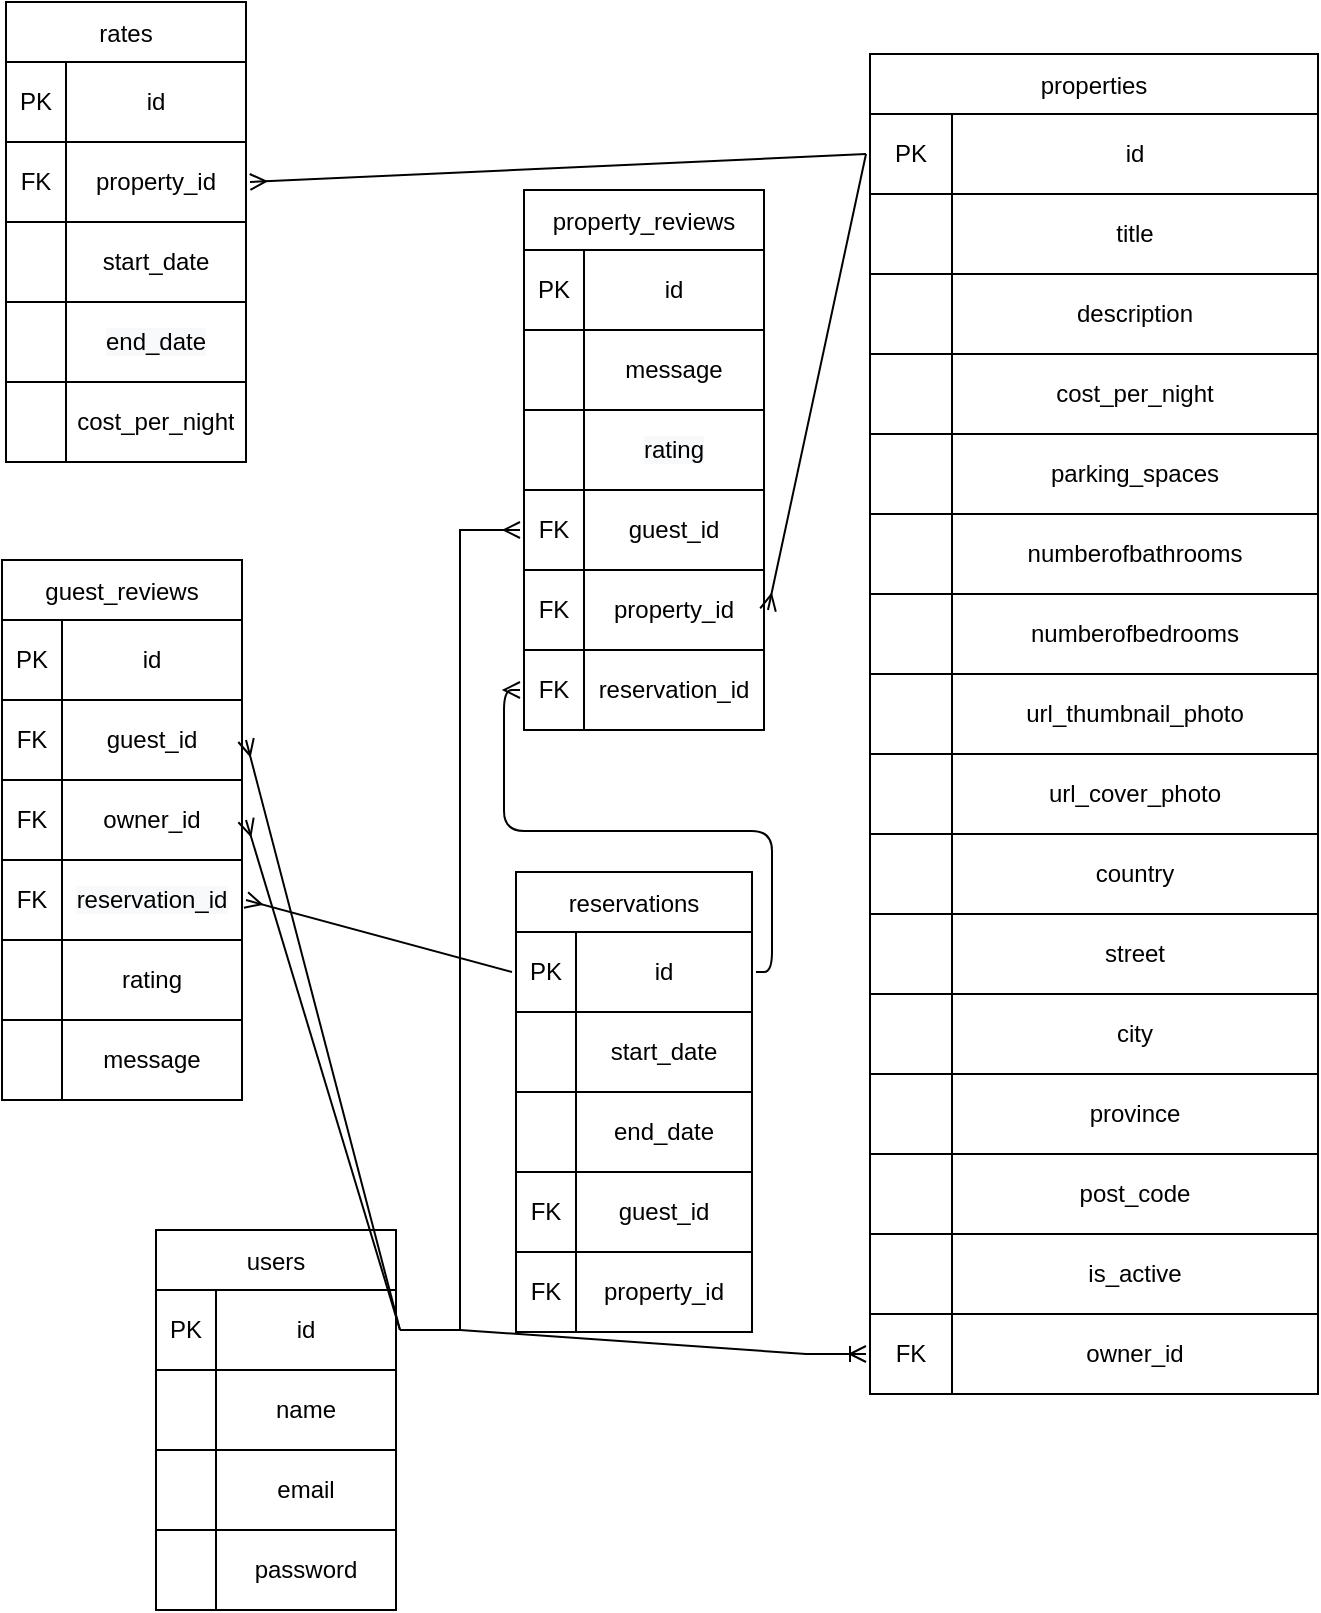 <mxfile version="19.0.0" type="device"><diagram id="AQyP3WtJ6_j6_1WM1dmR" name="Page-1"><mxGraphModel dx="1426" dy="798" grid="0" gridSize="10" guides="1" tooltips="1" connect="1" arrows="1" fold="1" page="1" pageScale="1" pageWidth="827" pageHeight="1169" math="0" shadow="0"><root><mxCell id="0"/><mxCell id="1" parent="0"/><mxCell id="38bwukG5QVa5CgJOf90f-53" value="users" style="shape=table;startSize=30;container=1;collapsible=0;childLayout=tableLayout;shadow=0;strokeColor=default;fillColor=none;gradientColor=none;swimlaneFillColor=none;swimlaneLine=1;sketch=0;fillStyle=solid;strokeWidth=1;perimeterSpacing=2;" vertex="1" parent="1"><mxGeometry x="128" y="640" width="120" height="190" as="geometry"/></mxCell><mxCell id="38bwukG5QVa5CgJOf90f-54" value="" style="shape=tableRow;horizontal=0;startSize=0;swimlaneHead=0;swimlaneBody=0;top=0;left=0;bottom=0;right=0;collapsible=0;dropTarget=0;fillColor=none;points=[[0,0.5],[1,0.5]];portConstraint=eastwest;shadow=0;strokeColor=default;gradientColor=none;swimlaneFillColor=none;swimlaneLine=1;sketch=0;fillStyle=solid;strokeWidth=1;perimeterSpacing=2;" vertex="1" parent="38bwukG5QVa5CgJOf90f-53"><mxGeometry y="30" width="120" height="40" as="geometry"/></mxCell><mxCell id="38bwukG5QVa5CgJOf90f-55" value="PK" style="shape=partialRectangle;html=1;whiteSpace=wrap;connectable=0;overflow=hidden;fillColor=none;top=0;left=0;bottom=0;right=0;pointerEvents=1;shadow=0;strokeColor=default;gradientColor=none;swimlaneFillColor=none;swimlaneLine=1;sketch=0;fillStyle=solid;strokeWidth=1;perimeterSpacing=2;" vertex="1" parent="38bwukG5QVa5CgJOf90f-54"><mxGeometry width="30" height="40" as="geometry"><mxRectangle width="30" height="40" as="alternateBounds"/></mxGeometry></mxCell><mxCell id="38bwukG5QVa5CgJOf90f-56" value="id" style="shape=partialRectangle;html=1;whiteSpace=wrap;connectable=0;overflow=hidden;fillColor=none;top=0;left=0;bottom=0;right=0;pointerEvents=1;shadow=0;strokeColor=default;gradientColor=none;swimlaneFillColor=none;swimlaneLine=1;sketch=0;fillStyle=solid;strokeWidth=1;perimeterSpacing=2;" vertex="1" parent="38bwukG5QVa5CgJOf90f-54"><mxGeometry x="30" width="90" height="40" as="geometry"><mxRectangle width="90" height="40" as="alternateBounds"/></mxGeometry></mxCell><mxCell id="38bwukG5QVa5CgJOf90f-57" value="" style="shape=tableRow;horizontal=0;startSize=0;swimlaneHead=0;swimlaneBody=0;top=0;left=0;bottom=0;right=0;collapsible=0;dropTarget=0;fillColor=none;points=[[0,0.5],[1,0.5]];portConstraint=eastwest;shadow=0;strokeColor=default;gradientColor=none;swimlaneFillColor=none;swimlaneLine=1;sketch=0;fillStyle=solid;strokeWidth=1;perimeterSpacing=2;" vertex="1" parent="38bwukG5QVa5CgJOf90f-53"><mxGeometry y="70" width="120" height="40" as="geometry"/></mxCell><mxCell id="38bwukG5QVa5CgJOf90f-58" value="" style="shape=partialRectangle;html=1;whiteSpace=wrap;connectable=0;overflow=hidden;fillColor=none;top=0;left=0;bottom=0;right=0;pointerEvents=1;shadow=0;strokeColor=default;gradientColor=none;swimlaneFillColor=none;swimlaneLine=1;sketch=0;fillStyle=solid;strokeWidth=1;perimeterSpacing=2;" vertex="1" parent="38bwukG5QVa5CgJOf90f-57"><mxGeometry width="30" height="40" as="geometry"><mxRectangle width="30" height="40" as="alternateBounds"/></mxGeometry></mxCell><mxCell id="38bwukG5QVa5CgJOf90f-59" value="name" style="shape=partialRectangle;html=1;whiteSpace=wrap;connectable=0;overflow=hidden;fillColor=none;top=0;left=0;bottom=0;right=0;pointerEvents=1;shadow=0;strokeColor=default;gradientColor=none;swimlaneFillColor=none;swimlaneLine=1;sketch=0;fillStyle=solid;strokeWidth=1;perimeterSpacing=2;" vertex="1" parent="38bwukG5QVa5CgJOf90f-57"><mxGeometry x="30" width="90" height="40" as="geometry"><mxRectangle width="90" height="40" as="alternateBounds"/></mxGeometry></mxCell><mxCell id="38bwukG5QVa5CgJOf90f-60" value="" style="shape=tableRow;horizontal=0;startSize=0;swimlaneHead=0;swimlaneBody=0;top=0;left=0;bottom=0;right=0;collapsible=0;dropTarget=0;fillColor=none;points=[[0,0.5],[1,0.5]];portConstraint=eastwest;shadow=0;strokeColor=default;gradientColor=none;swimlaneFillColor=none;swimlaneLine=1;sketch=0;fillStyle=solid;strokeWidth=1;perimeterSpacing=2;" vertex="1" parent="38bwukG5QVa5CgJOf90f-53"><mxGeometry y="110" width="120" height="40" as="geometry"/></mxCell><mxCell id="38bwukG5QVa5CgJOf90f-61" value="" style="shape=partialRectangle;html=1;whiteSpace=wrap;connectable=0;overflow=hidden;fillColor=none;top=0;left=0;bottom=0;right=0;pointerEvents=1;shadow=0;strokeColor=default;gradientColor=none;swimlaneFillColor=none;swimlaneLine=1;sketch=0;fillStyle=solid;strokeWidth=1;perimeterSpacing=2;" vertex="1" parent="38bwukG5QVa5CgJOf90f-60"><mxGeometry width="30" height="40" as="geometry"><mxRectangle width="30" height="40" as="alternateBounds"/></mxGeometry></mxCell><mxCell id="38bwukG5QVa5CgJOf90f-62" value="email" style="shape=partialRectangle;html=1;whiteSpace=wrap;connectable=0;overflow=hidden;fillColor=none;top=0;left=0;bottom=0;right=0;pointerEvents=1;shadow=0;strokeColor=default;gradientColor=none;swimlaneFillColor=none;swimlaneLine=1;sketch=0;fillStyle=solid;strokeWidth=1;perimeterSpacing=2;" vertex="1" parent="38bwukG5QVa5CgJOf90f-60"><mxGeometry x="30" width="90" height="40" as="geometry"><mxRectangle width="90" height="40" as="alternateBounds"/></mxGeometry></mxCell><mxCell id="38bwukG5QVa5CgJOf90f-67" value="" style="shape=tableRow;horizontal=0;startSize=0;swimlaneHead=0;swimlaneBody=0;top=0;left=0;bottom=0;right=0;collapsible=0;dropTarget=0;fillColor=none;points=[[0,0.5],[1,0.5]];portConstraint=eastwest;shadow=0;strokeColor=default;gradientColor=none;swimlaneFillColor=none;swimlaneLine=1;sketch=0;fillStyle=solid;strokeWidth=1;perimeterSpacing=2;" vertex="1" parent="38bwukG5QVa5CgJOf90f-53"><mxGeometry y="150" width="120" height="40" as="geometry"/></mxCell><mxCell id="38bwukG5QVa5CgJOf90f-68" value="" style="shape=partialRectangle;html=1;whiteSpace=wrap;connectable=0;overflow=hidden;fillColor=none;top=0;left=0;bottom=0;right=0;pointerEvents=1;shadow=0;strokeColor=default;gradientColor=none;swimlaneFillColor=none;swimlaneLine=1;sketch=0;fillStyle=solid;strokeWidth=1;perimeterSpacing=2;" vertex="1" parent="38bwukG5QVa5CgJOf90f-67"><mxGeometry width="30" height="40" as="geometry"><mxRectangle width="30" height="40" as="alternateBounds"/></mxGeometry></mxCell><mxCell id="38bwukG5QVa5CgJOf90f-69" value="password" style="shape=partialRectangle;html=1;whiteSpace=wrap;connectable=0;overflow=hidden;fillColor=none;top=0;left=0;bottom=0;right=0;pointerEvents=1;shadow=0;strokeColor=default;gradientColor=none;swimlaneFillColor=none;swimlaneLine=1;sketch=0;fillStyle=solid;strokeWidth=1;perimeterSpacing=2;" vertex="1" parent="38bwukG5QVa5CgJOf90f-67"><mxGeometry x="30" width="90" height="40" as="geometry"><mxRectangle width="90" height="40" as="alternateBounds"/></mxGeometry></mxCell><mxCell id="38bwukG5QVa5CgJOf90f-83" value="properties" style="shape=table;startSize=30;container=1;collapsible=0;childLayout=tableLayout;shadow=0;strokeColor=default;fillColor=none;gradientColor=none;swimlaneFillColor=none;swimlaneLine=1;sketch=0;fillStyle=solid;strokeWidth=1;perimeterSpacing=2;" vertex="1" parent="1"><mxGeometry x="485" y="52" width="224" height="670" as="geometry"/></mxCell><mxCell id="38bwukG5QVa5CgJOf90f-84" value="" style="shape=tableRow;horizontal=0;startSize=0;swimlaneHead=0;swimlaneBody=0;top=0;left=0;bottom=0;right=0;collapsible=0;dropTarget=0;fillColor=none;points=[[0,0.5],[1,0.5]];portConstraint=eastwest;shadow=0;strokeColor=default;gradientColor=none;swimlaneFillColor=none;swimlaneLine=1;sketch=0;fillStyle=solid;strokeWidth=1;perimeterSpacing=2;" vertex="1" parent="38bwukG5QVa5CgJOf90f-83"><mxGeometry y="30" width="224" height="40" as="geometry"/></mxCell><mxCell id="38bwukG5QVa5CgJOf90f-85" value="PK" style="shape=partialRectangle;html=1;whiteSpace=wrap;connectable=0;overflow=hidden;fillColor=none;top=0;left=0;bottom=0;right=0;pointerEvents=1;shadow=0;strokeColor=default;gradientColor=none;swimlaneFillColor=none;swimlaneLine=1;sketch=0;fillStyle=solid;strokeWidth=1;perimeterSpacing=2;" vertex="1" parent="38bwukG5QVa5CgJOf90f-84"><mxGeometry width="41" height="40" as="geometry"><mxRectangle width="41" height="40" as="alternateBounds"/></mxGeometry></mxCell><mxCell id="38bwukG5QVa5CgJOf90f-86" value="id" style="shape=partialRectangle;html=1;whiteSpace=wrap;connectable=0;overflow=hidden;fillColor=none;top=0;left=0;bottom=0;right=0;pointerEvents=1;shadow=0;strokeColor=default;gradientColor=none;swimlaneFillColor=none;swimlaneLine=1;sketch=0;fillStyle=solid;strokeWidth=1;perimeterSpacing=2;" vertex="1" parent="38bwukG5QVa5CgJOf90f-84"><mxGeometry x="41" width="183" height="40" as="geometry"><mxRectangle width="183" height="40" as="alternateBounds"/></mxGeometry></mxCell><mxCell id="38bwukG5QVa5CgJOf90f-87" value="" style="shape=tableRow;horizontal=0;startSize=0;swimlaneHead=0;swimlaneBody=0;top=0;left=0;bottom=0;right=0;collapsible=0;dropTarget=0;fillColor=none;points=[[0,0.5],[1,0.5]];portConstraint=eastwest;shadow=0;strokeColor=default;gradientColor=none;swimlaneFillColor=none;swimlaneLine=1;sketch=0;fillStyle=solid;strokeWidth=1;perimeterSpacing=2;" vertex="1" parent="38bwukG5QVa5CgJOf90f-83"><mxGeometry y="70" width="224" height="40" as="geometry"/></mxCell><mxCell id="38bwukG5QVa5CgJOf90f-88" value="" style="shape=partialRectangle;html=1;whiteSpace=wrap;connectable=0;overflow=hidden;fillColor=none;top=0;left=0;bottom=0;right=0;pointerEvents=1;shadow=0;strokeColor=default;gradientColor=none;swimlaneFillColor=none;swimlaneLine=1;sketch=0;fillStyle=solid;strokeWidth=1;perimeterSpacing=2;" vertex="1" parent="38bwukG5QVa5CgJOf90f-87"><mxGeometry width="41" height="40" as="geometry"><mxRectangle width="41" height="40" as="alternateBounds"/></mxGeometry></mxCell><mxCell id="38bwukG5QVa5CgJOf90f-89" value="title" style="shape=partialRectangle;html=1;whiteSpace=wrap;connectable=0;overflow=hidden;fillColor=none;top=0;left=0;bottom=0;right=0;pointerEvents=1;shadow=0;strokeColor=default;gradientColor=none;swimlaneFillColor=none;swimlaneLine=1;sketch=0;fillStyle=solid;strokeWidth=1;perimeterSpacing=2;" vertex="1" parent="38bwukG5QVa5CgJOf90f-87"><mxGeometry x="41" width="183" height="40" as="geometry"><mxRectangle width="183" height="40" as="alternateBounds"/></mxGeometry></mxCell><mxCell id="38bwukG5QVa5CgJOf90f-90" value="" style="shape=tableRow;horizontal=0;startSize=0;swimlaneHead=0;swimlaneBody=0;top=0;left=0;bottom=0;right=0;collapsible=0;dropTarget=0;fillColor=none;points=[[0,0.5],[1,0.5]];portConstraint=eastwest;shadow=0;strokeColor=default;gradientColor=none;swimlaneFillColor=none;swimlaneLine=1;sketch=0;fillStyle=solid;strokeWidth=1;perimeterSpacing=2;" vertex="1" parent="38bwukG5QVa5CgJOf90f-83"><mxGeometry y="110" width="224" height="40" as="geometry"/></mxCell><mxCell id="38bwukG5QVa5CgJOf90f-91" value="" style="shape=partialRectangle;html=1;whiteSpace=wrap;connectable=0;overflow=hidden;fillColor=none;top=0;left=0;bottom=0;right=0;pointerEvents=1;shadow=0;strokeColor=default;gradientColor=none;swimlaneFillColor=none;swimlaneLine=1;sketch=0;fillStyle=solid;strokeWidth=1;perimeterSpacing=2;" vertex="1" parent="38bwukG5QVa5CgJOf90f-90"><mxGeometry width="41" height="40" as="geometry"><mxRectangle width="41" height="40" as="alternateBounds"/></mxGeometry></mxCell><mxCell id="38bwukG5QVa5CgJOf90f-92" value="description" style="shape=partialRectangle;html=1;whiteSpace=wrap;connectable=0;overflow=hidden;fillColor=none;top=0;left=0;bottom=0;right=0;pointerEvents=1;shadow=0;strokeColor=default;gradientColor=none;swimlaneFillColor=none;swimlaneLine=1;sketch=0;fillStyle=solid;strokeWidth=1;perimeterSpacing=2;" vertex="1" parent="38bwukG5QVa5CgJOf90f-90"><mxGeometry x="41" width="183" height="40" as="geometry"><mxRectangle width="183" height="40" as="alternateBounds"/></mxGeometry></mxCell><mxCell id="38bwukG5QVa5CgJOf90f-93" value="" style="shape=tableRow;horizontal=0;startSize=0;swimlaneHead=0;swimlaneBody=0;top=0;left=0;bottom=0;right=0;collapsible=0;dropTarget=0;fillColor=none;points=[[0,0.5],[1,0.5]];portConstraint=eastwest;shadow=0;strokeColor=default;gradientColor=none;swimlaneFillColor=none;swimlaneLine=1;sketch=0;fillStyle=solid;strokeWidth=1;perimeterSpacing=2;" vertex="1" parent="38bwukG5QVa5CgJOf90f-83"><mxGeometry y="150" width="224" height="40" as="geometry"/></mxCell><mxCell id="38bwukG5QVa5CgJOf90f-94" value="" style="shape=partialRectangle;html=1;whiteSpace=wrap;connectable=0;overflow=hidden;fillColor=none;top=0;left=0;bottom=0;right=0;pointerEvents=1;shadow=0;strokeColor=default;gradientColor=none;swimlaneFillColor=none;swimlaneLine=1;sketch=0;fillStyle=solid;strokeWidth=1;perimeterSpacing=2;" vertex="1" parent="38bwukG5QVa5CgJOf90f-93"><mxGeometry width="41" height="40" as="geometry"><mxRectangle width="41" height="40" as="alternateBounds"/></mxGeometry></mxCell><mxCell id="38bwukG5QVa5CgJOf90f-95" value="cost_per_night" style="shape=partialRectangle;html=1;whiteSpace=wrap;connectable=0;overflow=hidden;fillColor=none;top=0;left=0;bottom=0;right=0;pointerEvents=1;shadow=0;strokeColor=default;gradientColor=none;swimlaneFillColor=none;swimlaneLine=1;sketch=0;fillStyle=solid;strokeWidth=1;perimeterSpacing=2;" vertex="1" parent="38bwukG5QVa5CgJOf90f-93"><mxGeometry x="41" width="183" height="40" as="geometry"><mxRectangle width="183" height="40" as="alternateBounds"/></mxGeometry></mxCell><mxCell id="38bwukG5QVa5CgJOf90f-96" value="" style="shape=tableRow;horizontal=0;startSize=0;swimlaneHead=0;swimlaneBody=0;top=0;left=0;bottom=0;right=0;collapsible=0;dropTarget=0;fillColor=none;points=[[0,0.5],[1,0.5]];portConstraint=eastwest;shadow=0;strokeColor=default;gradientColor=none;swimlaneFillColor=none;swimlaneLine=1;sketch=0;fillStyle=solid;strokeWidth=1;perimeterSpacing=2;" vertex="1" parent="38bwukG5QVa5CgJOf90f-83"><mxGeometry y="190" width="224" height="40" as="geometry"/></mxCell><mxCell id="38bwukG5QVa5CgJOf90f-97" value="" style="shape=partialRectangle;html=1;whiteSpace=wrap;connectable=0;overflow=hidden;fillColor=none;top=0;left=0;bottom=0;right=0;pointerEvents=1;shadow=0;strokeColor=default;gradientColor=none;swimlaneFillColor=none;swimlaneLine=1;sketch=0;fillStyle=solid;strokeWidth=1;perimeterSpacing=2;" vertex="1" parent="38bwukG5QVa5CgJOf90f-96"><mxGeometry width="41" height="40" as="geometry"><mxRectangle width="41" height="40" as="alternateBounds"/></mxGeometry></mxCell><mxCell id="38bwukG5QVa5CgJOf90f-98" value="parking_spaces" style="shape=partialRectangle;html=1;whiteSpace=wrap;connectable=0;overflow=hidden;fillColor=none;top=0;left=0;bottom=0;right=0;pointerEvents=1;shadow=0;strokeColor=default;gradientColor=none;swimlaneFillColor=none;swimlaneLine=1;sketch=0;fillStyle=solid;strokeWidth=1;perimeterSpacing=2;" vertex="1" parent="38bwukG5QVa5CgJOf90f-96"><mxGeometry x="41" width="183" height="40" as="geometry"><mxRectangle width="183" height="40" as="alternateBounds"/></mxGeometry></mxCell><mxCell id="38bwukG5QVa5CgJOf90f-115" value="" style="shape=tableRow;horizontal=0;startSize=0;swimlaneHead=0;swimlaneBody=0;top=0;left=0;bottom=0;right=0;collapsible=0;dropTarget=0;fillColor=none;points=[[0,0.5],[1,0.5]];portConstraint=eastwest;shadow=0;strokeColor=default;gradientColor=none;swimlaneFillColor=none;swimlaneLine=1;sketch=0;fillStyle=solid;strokeWidth=1;perimeterSpacing=2;" vertex="1" parent="38bwukG5QVa5CgJOf90f-83"><mxGeometry y="230" width="224" height="40" as="geometry"/></mxCell><mxCell id="38bwukG5QVa5CgJOf90f-116" value="" style="shape=partialRectangle;html=1;whiteSpace=wrap;connectable=0;overflow=hidden;fillColor=none;top=0;left=0;bottom=0;right=0;pointerEvents=1;shadow=0;strokeColor=default;gradientColor=none;swimlaneFillColor=none;swimlaneLine=1;sketch=0;fillStyle=solid;strokeWidth=1;perimeterSpacing=2;" vertex="1" parent="38bwukG5QVa5CgJOf90f-115"><mxGeometry width="41" height="40" as="geometry"><mxRectangle width="41" height="40" as="alternateBounds"/></mxGeometry></mxCell><mxCell id="38bwukG5QVa5CgJOf90f-117" value="numberofbathrooms" style="shape=partialRectangle;html=1;whiteSpace=wrap;connectable=0;overflow=hidden;fillColor=none;top=0;left=0;bottom=0;right=0;pointerEvents=1;shadow=0;strokeColor=default;gradientColor=none;swimlaneFillColor=none;swimlaneLine=1;sketch=0;fillStyle=solid;strokeWidth=1;perimeterSpacing=2;" vertex="1" parent="38bwukG5QVa5CgJOf90f-115"><mxGeometry x="41" width="183" height="40" as="geometry"><mxRectangle width="183" height="40" as="alternateBounds"/></mxGeometry></mxCell><mxCell id="38bwukG5QVa5CgJOf90f-118" value="" style="shape=tableRow;horizontal=0;startSize=0;swimlaneHead=0;swimlaneBody=0;top=0;left=0;bottom=0;right=0;collapsible=0;dropTarget=0;fillColor=none;points=[[0,0.5],[1,0.5]];portConstraint=eastwest;shadow=0;strokeColor=default;gradientColor=none;swimlaneFillColor=none;swimlaneLine=1;sketch=0;fillStyle=solid;strokeWidth=1;perimeterSpacing=2;" vertex="1" parent="38bwukG5QVa5CgJOf90f-83"><mxGeometry y="270" width="224" height="40" as="geometry"/></mxCell><mxCell id="38bwukG5QVa5CgJOf90f-119" value="" style="shape=partialRectangle;html=1;whiteSpace=wrap;connectable=0;overflow=hidden;fillColor=none;top=0;left=0;bottom=0;right=0;pointerEvents=1;shadow=0;strokeColor=default;gradientColor=none;swimlaneFillColor=none;swimlaneLine=1;sketch=0;fillStyle=solid;strokeWidth=1;perimeterSpacing=2;" vertex="1" parent="38bwukG5QVa5CgJOf90f-118"><mxGeometry width="41" height="40" as="geometry"><mxRectangle width="41" height="40" as="alternateBounds"/></mxGeometry></mxCell><mxCell id="38bwukG5QVa5CgJOf90f-120" value="numberofbedrooms" style="shape=partialRectangle;html=1;whiteSpace=wrap;connectable=0;overflow=hidden;fillColor=none;top=0;left=0;bottom=0;right=0;pointerEvents=1;shadow=0;strokeColor=default;gradientColor=none;swimlaneFillColor=none;swimlaneLine=1;sketch=0;fillStyle=solid;strokeWidth=1;perimeterSpacing=2;" vertex="1" parent="38bwukG5QVa5CgJOf90f-118"><mxGeometry x="41" width="183" height="40" as="geometry"><mxRectangle width="183" height="40" as="alternateBounds"/></mxGeometry></mxCell><mxCell id="38bwukG5QVa5CgJOf90f-121" value="" style="shape=tableRow;horizontal=0;startSize=0;swimlaneHead=0;swimlaneBody=0;top=0;left=0;bottom=0;right=0;collapsible=0;dropTarget=0;fillColor=none;points=[[0,0.5],[1,0.5]];portConstraint=eastwest;shadow=0;strokeColor=default;gradientColor=none;swimlaneFillColor=none;swimlaneLine=1;sketch=0;fillStyle=solid;strokeWidth=1;perimeterSpacing=2;" vertex="1" parent="38bwukG5QVa5CgJOf90f-83"><mxGeometry y="310" width="224" height="40" as="geometry"/></mxCell><mxCell id="38bwukG5QVa5CgJOf90f-122" value="" style="shape=partialRectangle;html=1;whiteSpace=wrap;connectable=0;overflow=hidden;fillColor=none;top=0;left=0;bottom=0;right=0;pointerEvents=1;shadow=0;strokeColor=default;gradientColor=none;swimlaneFillColor=none;swimlaneLine=1;sketch=0;fillStyle=solid;strokeWidth=1;perimeterSpacing=2;" vertex="1" parent="38bwukG5QVa5CgJOf90f-121"><mxGeometry width="41" height="40" as="geometry"><mxRectangle width="41" height="40" as="alternateBounds"/></mxGeometry></mxCell><mxCell id="38bwukG5QVa5CgJOf90f-123" value="url_thumbnail_photo" style="shape=partialRectangle;html=1;whiteSpace=wrap;connectable=0;overflow=hidden;fillColor=none;top=0;left=0;bottom=0;right=0;pointerEvents=1;shadow=0;strokeColor=default;gradientColor=none;swimlaneFillColor=none;swimlaneLine=1;sketch=0;fillStyle=solid;strokeWidth=1;perimeterSpacing=2;" vertex="1" parent="38bwukG5QVa5CgJOf90f-121"><mxGeometry x="41" width="183" height="40" as="geometry"><mxRectangle width="183" height="40" as="alternateBounds"/></mxGeometry></mxCell><mxCell id="38bwukG5QVa5CgJOf90f-149" value="" style="shape=tableRow;horizontal=0;startSize=0;swimlaneHead=0;swimlaneBody=0;top=0;left=0;bottom=0;right=0;collapsible=0;dropTarget=0;fillColor=none;points=[[0,0.5],[1,0.5]];portConstraint=eastwest;shadow=0;strokeColor=default;gradientColor=none;swimlaneFillColor=none;swimlaneLine=1;sketch=0;fillStyle=solid;strokeWidth=1;perimeterSpacing=2;" vertex="1" parent="38bwukG5QVa5CgJOf90f-83"><mxGeometry y="350" width="224" height="40" as="geometry"/></mxCell><mxCell id="38bwukG5QVa5CgJOf90f-150" value="" style="shape=partialRectangle;html=1;whiteSpace=wrap;connectable=0;overflow=hidden;fillColor=none;top=0;left=0;bottom=0;right=0;pointerEvents=1;shadow=0;strokeColor=default;gradientColor=none;swimlaneFillColor=none;swimlaneLine=1;sketch=0;fillStyle=solid;strokeWidth=1;perimeterSpacing=2;" vertex="1" parent="38bwukG5QVa5CgJOf90f-149"><mxGeometry width="41" height="40" as="geometry"><mxRectangle width="41" height="40" as="alternateBounds"/></mxGeometry></mxCell><mxCell id="38bwukG5QVa5CgJOf90f-151" value="url_cover_photo" style="shape=partialRectangle;html=1;whiteSpace=wrap;connectable=0;overflow=hidden;fillColor=none;top=0;left=0;bottom=0;right=0;pointerEvents=1;shadow=0;strokeColor=default;gradientColor=none;swimlaneFillColor=none;swimlaneLine=1;sketch=0;fillStyle=solid;strokeWidth=1;perimeterSpacing=2;" vertex="1" parent="38bwukG5QVa5CgJOf90f-149"><mxGeometry x="41" width="183" height="40" as="geometry"><mxRectangle width="183" height="40" as="alternateBounds"/></mxGeometry></mxCell><mxCell id="38bwukG5QVa5CgJOf90f-251" value="" style="shape=tableRow;horizontal=0;startSize=0;swimlaneHead=0;swimlaneBody=0;top=0;left=0;bottom=0;right=0;collapsible=0;dropTarget=0;fillColor=none;points=[[0,0.5],[1,0.5]];portConstraint=eastwest;shadow=0;strokeColor=default;gradientColor=none;swimlaneFillColor=none;swimlaneLine=1;sketch=0;fillStyle=solid;strokeWidth=1;perimeterSpacing=2;" vertex="1" parent="38bwukG5QVa5CgJOf90f-83"><mxGeometry y="390" width="224" height="40" as="geometry"/></mxCell><mxCell id="38bwukG5QVa5CgJOf90f-252" value="" style="shape=partialRectangle;html=1;whiteSpace=wrap;connectable=0;overflow=hidden;fillColor=none;top=0;left=0;bottom=0;right=0;pointerEvents=1;shadow=0;strokeColor=default;gradientColor=none;swimlaneFillColor=none;swimlaneLine=1;sketch=0;fillStyle=solid;strokeWidth=1;perimeterSpacing=2;" vertex="1" parent="38bwukG5QVa5CgJOf90f-251"><mxGeometry width="41" height="40" as="geometry"><mxRectangle width="41" height="40" as="alternateBounds"/></mxGeometry></mxCell><mxCell id="38bwukG5QVa5CgJOf90f-253" value="country" style="shape=partialRectangle;html=1;whiteSpace=wrap;connectable=0;overflow=hidden;fillColor=none;top=0;left=0;bottom=0;right=0;pointerEvents=1;shadow=0;strokeColor=default;gradientColor=none;swimlaneFillColor=none;swimlaneLine=1;sketch=0;fillStyle=solid;strokeWidth=1;perimeterSpacing=2;" vertex="1" parent="38bwukG5QVa5CgJOf90f-251"><mxGeometry x="41" width="183" height="40" as="geometry"><mxRectangle width="183" height="40" as="alternateBounds"/></mxGeometry></mxCell><mxCell id="38bwukG5QVa5CgJOf90f-254" value="" style="shape=tableRow;horizontal=0;startSize=0;swimlaneHead=0;swimlaneBody=0;top=0;left=0;bottom=0;right=0;collapsible=0;dropTarget=0;fillColor=none;points=[[0,0.5],[1,0.5]];portConstraint=eastwest;shadow=0;strokeColor=default;gradientColor=none;swimlaneFillColor=none;swimlaneLine=1;sketch=0;fillStyle=solid;strokeWidth=1;perimeterSpacing=2;" vertex="1" parent="38bwukG5QVa5CgJOf90f-83"><mxGeometry y="430" width="224" height="40" as="geometry"/></mxCell><mxCell id="38bwukG5QVa5CgJOf90f-255" value="" style="shape=partialRectangle;html=1;whiteSpace=wrap;connectable=0;overflow=hidden;fillColor=none;top=0;left=0;bottom=0;right=0;pointerEvents=1;shadow=0;strokeColor=default;gradientColor=none;swimlaneFillColor=none;swimlaneLine=1;sketch=0;fillStyle=solid;strokeWidth=1;perimeterSpacing=2;" vertex="1" parent="38bwukG5QVa5CgJOf90f-254"><mxGeometry width="41" height="40" as="geometry"><mxRectangle width="41" height="40" as="alternateBounds"/></mxGeometry></mxCell><mxCell id="38bwukG5QVa5CgJOf90f-256" value="street" style="shape=partialRectangle;html=1;whiteSpace=wrap;connectable=0;overflow=hidden;fillColor=none;top=0;left=0;bottom=0;right=0;pointerEvents=1;shadow=0;strokeColor=default;gradientColor=none;swimlaneFillColor=none;swimlaneLine=1;sketch=0;fillStyle=solid;strokeWidth=1;perimeterSpacing=2;" vertex="1" parent="38bwukG5QVa5CgJOf90f-254"><mxGeometry x="41" width="183" height="40" as="geometry"><mxRectangle width="183" height="40" as="alternateBounds"/></mxGeometry></mxCell><mxCell id="38bwukG5QVa5CgJOf90f-257" value="" style="shape=tableRow;horizontal=0;startSize=0;swimlaneHead=0;swimlaneBody=0;top=0;left=0;bottom=0;right=0;collapsible=0;dropTarget=0;fillColor=none;points=[[0,0.5],[1,0.5]];portConstraint=eastwest;shadow=0;strokeColor=default;gradientColor=none;swimlaneFillColor=none;swimlaneLine=1;sketch=0;fillStyle=solid;strokeWidth=1;perimeterSpacing=2;" vertex="1" parent="38bwukG5QVa5CgJOf90f-83"><mxGeometry y="470" width="224" height="40" as="geometry"/></mxCell><mxCell id="38bwukG5QVa5CgJOf90f-258" value="" style="shape=partialRectangle;html=1;whiteSpace=wrap;connectable=0;overflow=hidden;fillColor=none;top=0;left=0;bottom=0;right=0;pointerEvents=1;shadow=0;strokeColor=default;gradientColor=none;swimlaneFillColor=none;swimlaneLine=1;sketch=0;fillStyle=solid;strokeWidth=1;perimeterSpacing=2;" vertex="1" parent="38bwukG5QVa5CgJOf90f-257"><mxGeometry width="41" height="40" as="geometry"><mxRectangle width="41" height="40" as="alternateBounds"/></mxGeometry></mxCell><mxCell id="38bwukG5QVa5CgJOf90f-259" value="city" style="shape=partialRectangle;html=1;whiteSpace=wrap;connectable=0;overflow=hidden;fillColor=none;top=0;left=0;bottom=0;right=0;pointerEvents=1;shadow=0;strokeColor=default;gradientColor=none;swimlaneFillColor=none;swimlaneLine=1;sketch=0;fillStyle=solid;strokeWidth=1;perimeterSpacing=2;" vertex="1" parent="38bwukG5QVa5CgJOf90f-257"><mxGeometry x="41" width="183" height="40" as="geometry"><mxRectangle width="183" height="40" as="alternateBounds"/></mxGeometry></mxCell><mxCell id="38bwukG5QVa5CgJOf90f-260" value="" style="shape=tableRow;horizontal=0;startSize=0;swimlaneHead=0;swimlaneBody=0;top=0;left=0;bottom=0;right=0;collapsible=0;dropTarget=0;fillColor=none;points=[[0,0.5],[1,0.5]];portConstraint=eastwest;shadow=0;strokeColor=default;gradientColor=none;swimlaneFillColor=none;swimlaneLine=1;sketch=0;fillStyle=solid;strokeWidth=1;perimeterSpacing=2;" vertex="1" parent="38bwukG5QVa5CgJOf90f-83"><mxGeometry y="510" width="224" height="40" as="geometry"/></mxCell><mxCell id="38bwukG5QVa5CgJOf90f-261" value="" style="shape=partialRectangle;html=1;whiteSpace=wrap;connectable=0;overflow=hidden;fillColor=none;top=0;left=0;bottom=0;right=0;pointerEvents=1;shadow=0;strokeColor=default;gradientColor=none;swimlaneFillColor=none;swimlaneLine=1;sketch=0;fillStyle=solid;strokeWidth=1;perimeterSpacing=2;" vertex="1" parent="38bwukG5QVa5CgJOf90f-260"><mxGeometry width="41" height="40" as="geometry"><mxRectangle width="41" height="40" as="alternateBounds"/></mxGeometry></mxCell><mxCell id="38bwukG5QVa5CgJOf90f-262" value="province" style="shape=partialRectangle;html=1;whiteSpace=wrap;connectable=0;overflow=hidden;fillColor=none;top=0;left=0;bottom=0;right=0;pointerEvents=1;shadow=0;strokeColor=default;gradientColor=none;swimlaneFillColor=none;swimlaneLine=1;sketch=0;fillStyle=solid;strokeWidth=1;perimeterSpacing=2;" vertex="1" parent="38bwukG5QVa5CgJOf90f-260"><mxGeometry x="41" width="183" height="40" as="geometry"><mxRectangle width="183" height="40" as="alternateBounds"/></mxGeometry></mxCell><mxCell id="38bwukG5QVa5CgJOf90f-278" value="" style="shape=tableRow;horizontal=0;startSize=0;swimlaneHead=0;swimlaneBody=0;top=0;left=0;bottom=0;right=0;collapsible=0;dropTarget=0;fillColor=none;points=[[0,0.5],[1,0.5]];portConstraint=eastwest;shadow=0;strokeColor=default;gradientColor=none;swimlaneFillColor=none;swimlaneLine=1;sketch=0;fillStyle=solid;strokeWidth=1;perimeterSpacing=2;" vertex="1" parent="38bwukG5QVa5CgJOf90f-83"><mxGeometry y="550" width="224" height="40" as="geometry"/></mxCell><mxCell id="38bwukG5QVa5CgJOf90f-279" value="" style="shape=partialRectangle;html=1;whiteSpace=wrap;connectable=0;overflow=hidden;fillColor=none;top=0;left=0;bottom=0;right=0;pointerEvents=1;shadow=0;strokeColor=default;gradientColor=none;swimlaneFillColor=none;swimlaneLine=1;sketch=0;fillStyle=solid;strokeWidth=1;perimeterSpacing=2;" vertex="1" parent="38bwukG5QVa5CgJOf90f-278"><mxGeometry width="41" height="40" as="geometry"><mxRectangle width="41" height="40" as="alternateBounds"/></mxGeometry></mxCell><mxCell id="38bwukG5QVa5CgJOf90f-280" value="post_code" style="shape=partialRectangle;html=1;whiteSpace=wrap;connectable=0;overflow=hidden;fillColor=none;top=0;left=0;bottom=0;right=0;pointerEvents=1;shadow=0;strokeColor=default;gradientColor=none;swimlaneFillColor=none;swimlaneLine=1;sketch=0;fillStyle=solid;strokeWidth=1;perimeterSpacing=2;" vertex="1" parent="38bwukG5QVa5CgJOf90f-278"><mxGeometry x="41" width="183" height="40" as="geometry"><mxRectangle width="183" height="40" as="alternateBounds"/></mxGeometry></mxCell><mxCell id="38bwukG5QVa5CgJOf90f-281" value="" style="shape=tableRow;horizontal=0;startSize=0;swimlaneHead=0;swimlaneBody=0;top=0;left=0;bottom=0;right=0;collapsible=0;dropTarget=0;fillColor=none;points=[[0,0.5],[1,0.5]];portConstraint=eastwest;shadow=0;strokeColor=default;gradientColor=none;swimlaneFillColor=none;swimlaneLine=1;sketch=0;fillStyle=solid;strokeWidth=1;perimeterSpacing=2;" vertex="1" parent="38bwukG5QVa5CgJOf90f-83"><mxGeometry y="590" width="224" height="40" as="geometry"/></mxCell><mxCell id="38bwukG5QVa5CgJOf90f-282" value="" style="shape=partialRectangle;html=1;whiteSpace=wrap;connectable=0;overflow=hidden;fillColor=none;top=0;left=0;bottom=0;right=0;pointerEvents=1;shadow=0;strokeColor=default;gradientColor=none;swimlaneFillColor=none;swimlaneLine=1;sketch=0;fillStyle=solid;strokeWidth=1;perimeterSpacing=2;" vertex="1" parent="38bwukG5QVa5CgJOf90f-281"><mxGeometry width="41" height="40" as="geometry"><mxRectangle width="41" height="40" as="alternateBounds"/></mxGeometry></mxCell><mxCell id="38bwukG5QVa5CgJOf90f-283" value="is_active" style="shape=partialRectangle;html=1;whiteSpace=wrap;connectable=0;overflow=hidden;fillColor=none;top=0;left=0;bottom=0;right=0;pointerEvents=1;shadow=0;strokeColor=default;gradientColor=none;swimlaneFillColor=none;swimlaneLine=1;sketch=0;fillStyle=solid;strokeWidth=1;perimeterSpacing=2;" vertex="1" parent="38bwukG5QVa5CgJOf90f-281"><mxGeometry x="41" width="183" height="40" as="geometry"><mxRectangle width="183" height="40" as="alternateBounds"/></mxGeometry></mxCell><mxCell id="38bwukG5QVa5CgJOf90f-284" value="" style="shape=tableRow;horizontal=0;startSize=0;swimlaneHead=0;swimlaneBody=0;top=0;left=0;bottom=0;right=0;collapsible=0;dropTarget=0;fillColor=none;points=[[0,0.5],[1,0.5]];portConstraint=eastwest;shadow=0;strokeColor=default;gradientColor=none;swimlaneFillColor=none;swimlaneLine=1;sketch=0;fillStyle=solid;strokeWidth=1;perimeterSpacing=2;" vertex="1" parent="38bwukG5QVa5CgJOf90f-83"><mxGeometry y="630" width="224" height="40" as="geometry"/></mxCell><mxCell id="38bwukG5QVa5CgJOf90f-285" value="FK" style="shape=partialRectangle;html=1;whiteSpace=wrap;connectable=0;overflow=hidden;fillColor=none;top=0;left=0;bottom=0;right=0;pointerEvents=1;shadow=0;strokeColor=default;gradientColor=none;swimlaneFillColor=none;swimlaneLine=1;sketch=0;fillStyle=solid;strokeWidth=1;perimeterSpacing=2;" vertex="1" parent="38bwukG5QVa5CgJOf90f-284"><mxGeometry width="41" height="40" as="geometry"><mxRectangle width="41" height="40" as="alternateBounds"/></mxGeometry></mxCell><mxCell id="38bwukG5QVa5CgJOf90f-286" value="owner_id" style="shape=partialRectangle;html=1;whiteSpace=wrap;connectable=0;overflow=hidden;fillColor=none;top=0;left=0;bottom=0;right=0;pointerEvents=1;shadow=0;strokeColor=default;gradientColor=none;swimlaneFillColor=none;swimlaneLine=1;sketch=0;fillStyle=solid;strokeWidth=1;perimeterSpacing=2;" vertex="1" parent="38bwukG5QVa5CgJOf90f-284"><mxGeometry x="41" width="183" height="40" as="geometry"><mxRectangle width="183" height="40" as="alternateBounds"/></mxGeometry></mxCell><mxCell id="38bwukG5QVa5CgJOf90f-152" value="property_reviews" style="shape=table;startSize=30;container=1;collapsible=0;childLayout=tableLayout;shadow=0;strokeColor=default;fillColor=none;gradientColor=none;swimlaneFillColor=none;swimlaneLine=1;sketch=0;fillStyle=solid;strokeWidth=1;perimeterSpacing=2;" vertex="1" parent="1"><mxGeometry x="312" y="120" width="120" height="270" as="geometry"/></mxCell><mxCell id="38bwukG5QVa5CgJOf90f-153" value="" style="shape=tableRow;horizontal=0;startSize=0;swimlaneHead=0;swimlaneBody=0;top=0;left=0;bottom=0;right=0;collapsible=0;dropTarget=0;fillColor=none;points=[[0,0.5],[1,0.5]];portConstraint=eastwest;shadow=0;strokeColor=default;gradientColor=none;swimlaneFillColor=none;swimlaneLine=1;sketch=0;fillStyle=solid;strokeWidth=1;perimeterSpacing=2;" vertex="1" parent="38bwukG5QVa5CgJOf90f-152"><mxGeometry y="30" width="120" height="40" as="geometry"/></mxCell><mxCell id="38bwukG5QVa5CgJOf90f-154" value="PK" style="shape=partialRectangle;html=1;whiteSpace=wrap;connectable=0;overflow=hidden;fillColor=none;top=0;left=0;bottom=0;right=0;pointerEvents=1;shadow=0;strokeColor=default;gradientColor=none;swimlaneFillColor=none;swimlaneLine=1;sketch=0;fillStyle=solid;strokeWidth=1;perimeterSpacing=2;" vertex="1" parent="38bwukG5QVa5CgJOf90f-153"><mxGeometry width="30" height="40" as="geometry"><mxRectangle width="30" height="40" as="alternateBounds"/></mxGeometry></mxCell><mxCell id="38bwukG5QVa5CgJOf90f-155" value="id" style="shape=partialRectangle;html=1;whiteSpace=wrap;connectable=0;overflow=hidden;fillColor=none;top=0;left=0;bottom=0;right=0;pointerEvents=1;shadow=0;strokeColor=default;gradientColor=none;swimlaneFillColor=none;swimlaneLine=1;sketch=0;fillStyle=solid;strokeWidth=1;perimeterSpacing=2;" vertex="1" parent="38bwukG5QVa5CgJOf90f-153"><mxGeometry x="30" width="90" height="40" as="geometry"><mxRectangle width="90" height="40" as="alternateBounds"/></mxGeometry></mxCell><mxCell id="38bwukG5QVa5CgJOf90f-156" value="" style="shape=tableRow;horizontal=0;startSize=0;swimlaneHead=0;swimlaneBody=0;top=0;left=0;bottom=0;right=0;collapsible=0;dropTarget=0;fillColor=none;points=[[0,0.5],[1,0.5]];portConstraint=eastwest;shadow=0;strokeColor=default;gradientColor=none;swimlaneFillColor=none;swimlaneLine=1;sketch=0;fillStyle=solid;strokeWidth=1;perimeterSpacing=2;" vertex="1" parent="38bwukG5QVa5CgJOf90f-152"><mxGeometry y="70" width="120" height="40" as="geometry"/></mxCell><mxCell id="38bwukG5QVa5CgJOf90f-157" value="" style="shape=partialRectangle;html=1;whiteSpace=wrap;connectable=0;overflow=hidden;fillColor=none;top=0;left=0;bottom=0;right=0;pointerEvents=1;shadow=0;strokeColor=default;gradientColor=none;swimlaneFillColor=none;swimlaneLine=1;sketch=0;fillStyle=solid;strokeWidth=1;perimeterSpacing=2;" vertex="1" parent="38bwukG5QVa5CgJOf90f-156"><mxGeometry width="30" height="40" as="geometry"><mxRectangle width="30" height="40" as="alternateBounds"/></mxGeometry></mxCell><mxCell id="38bwukG5QVa5CgJOf90f-158" value="message" style="shape=partialRectangle;html=1;whiteSpace=wrap;connectable=0;overflow=hidden;fillColor=none;top=0;left=0;bottom=0;right=0;pointerEvents=1;shadow=0;strokeColor=default;gradientColor=none;swimlaneFillColor=none;swimlaneLine=1;sketch=0;fillStyle=solid;strokeWidth=1;perimeterSpacing=2;" vertex="1" parent="38bwukG5QVa5CgJOf90f-156"><mxGeometry x="30" width="90" height="40" as="geometry"><mxRectangle width="90" height="40" as="alternateBounds"/></mxGeometry></mxCell><mxCell id="38bwukG5QVa5CgJOf90f-159" value="" style="shape=tableRow;horizontal=0;startSize=0;swimlaneHead=0;swimlaneBody=0;top=0;left=0;bottom=0;right=0;collapsible=0;dropTarget=0;fillColor=none;points=[[0,0.5],[1,0.5]];portConstraint=eastwest;shadow=0;strokeColor=default;gradientColor=none;swimlaneFillColor=none;swimlaneLine=1;sketch=0;fillStyle=solid;strokeWidth=1;perimeterSpacing=2;" vertex="1" parent="38bwukG5QVa5CgJOf90f-152"><mxGeometry y="110" width="120" height="40" as="geometry"/></mxCell><mxCell id="38bwukG5QVa5CgJOf90f-160" value="" style="shape=partialRectangle;html=1;whiteSpace=wrap;connectable=0;overflow=hidden;fillColor=none;top=0;left=0;bottom=0;right=0;pointerEvents=1;shadow=0;strokeColor=default;gradientColor=none;swimlaneFillColor=none;swimlaneLine=1;sketch=0;fillStyle=solid;strokeWidth=1;perimeterSpacing=2;" vertex="1" parent="38bwukG5QVa5CgJOf90f-159"><mxGeometry width="30" height="40" as="geometry"><mxRectangle width="30" height="40" as="alternateBounds"/></mxGeometry></mxCell><mxCell id="38bwukG5QVa5CgJOf90f-161" value="&lt;span style=&quot;color: rgb(0, 0, 0); font-family: Helvetica; font-size: 12px; font-style: normal; font-variant-ligatures: normal; font-variant-caps: normal; font-weight: 400; letter-spacing: normal; orphans: 2; text-align: center; text-indent: 0px; text-transform: none; widows: 2; word-spacing: 0px; -webkit-text-stroke-width: 0px; background-color: rgb(248, 249, 250); text-decoration-thickness: initial; text-decoration-style: initial; text-decoration-color: initial; float: none; display: inline !important;&quot;&gt;rating&lt;/span&gt;" style="shape=partialRectangle;html=1;whiteSpace=wrap;connectable=0;overflow=hidden;fillColor=none;top=0;left=0;bottom=0;right=0;pointerEvents=1;shadow=0;strokeColor=default;gradientColor=none;swimlaneFillColor=none;swimlaneLine=1;sketch=0;fillStyle=solid;strokeWidth=1;perimeterSpacing=2;" vertex="1" parent="38bwukG5QVa5CgJOf90f-159"><mxGeometry x="30" width="90" height="40" as="geometry"><mxRectangle width="90" height="40" as="alternateBounds"/></mxGeometry></mxCell><mxCell id="38bwukG5QVa5CgJOf90f-162" value="" style="shape=tableRow;horizontal=0;startSize=0;swimlaneHead=0;swimlaneBody=0;top=0;left=0;bottom=0;right=0;collapsible=0;dropTarget=0;fillColor=none;points=[[0,0.5],[1,0.5]];portConstraint=eastwest;shadow=0;strokeColor=default;gradientColor=none;swimlaneFillColor=none;swimlaneLine=1;sketch=0;fillStyle=solid;strokeWidth=1;perimeterSpacing=2;" vertex="1" parent="38bwukG5QVa5CgJOf90f-152"><mxGeometry y="150" width="120" height="40" as="geometry"/></mxCell><mxCell id="38bwukG5QVa5CgJOf90f-163" value="FK" style="shape=partialRectangle;html=1;whiteSpace=wrap;connectable=0;overflow=hidden;fillColor=none;top=0;left=0;bottom=0;right=0;pointerEvents=1;shadow=0;strokeColor=default;gradientColor=none;swimlaneFillColor=none;swimlaneLine=1;sketch=0;fillStyle=solid;strokeWidth=1;perimeterSpacing=2;" vertex="1" parent="38bwukG5QVa5CgJOf90f-162"><mxGeometry width="30" height="40" as="geometry"><mxRectangle width="30" height="40" as="alternateBounds"/></mxGeometry></mxCell><mxCell id="38bwukG5QVa5CgJOf90f-164" value="guest_id" style="shape=partialRectangle;html=1;whiteSpace=wrap;connectable=0;overflow=hidden;fillColor=none;top=0;left=0;bottom=0;right=0;pointerEvents=1;shadow=0;strokeColor=default;gradientColor=none;swimlaneFillColor=none;swimlaneLine=1;sketch=0;fillStyle=solid;strokeWidth=1;perimeterSpacing=2;" vertex="1" parent="38bwukG5QVa5CgJOf90f-162"><mxGeometry x="30" width="90" height="40" as="geometry"><mxRectangle width="90" height="40" as="alternateBounds"/></mxGeometry></mxCell><mxCell id="38bwukG5QVa5CgJOf90f-297" value="" style="shape=tableRow;horizontal=0;startSize=0;swimlaneHead=0;swimlaneBody=0;top=0;left=0;bottom=0;right=0;collapsible=0;dropTarget=0;fillColor=none;points=[[0,0.5],[1,0.5]];portConstraint=eastwest;shadow=0;strokeColor=default;gradientColor=none;swimlaneFillColor=none;swimlaneLine=1;sketch=0;fillStyle=solid;strokeWidth=1;perimeterSpacing=2;" vertex="1" parent="38bwukG5QVa5CgJOf90f-152"><mxGeometry y="190" width="120" height="40" as="geometry"/></mxCell><mxCell id="38bwukG5QVa5CgJOf90f-298" value="FK" style="shape=partialRectangle;html=1;whiteSpace=wrap;connectable=0;overflow=hidden;fillColor=none;top=0;left=0;bottom=0;right=0;pointerEvents=1;shadow=0;strokeColor=default;gradientColor=none;swimlaneFillColor=none;swimlaneLine=1;sketch=0;fillStyle=solid;strokeWidth=1;perimeterSpacing=2;" vertex="1" parent="38bwukG5QVa5CgJOf90f-297"><mxGeometry width="30" height="40" as="geometry"><mxRectangle width="30" height="40" as="alternateBounds"/></mxGeometry></mxCell><mxCell id="38bwukG5QVa5CgJOf90f-299" value="property_id" style="shape=partialRectangle;html=1;whiteSpace=wrap;connectable=0;overflow=hidden;fillColor=none;top=0;left=0;bottom=0;right=0;pointerEvents=1;shadow=0;strokeColor=default;gradientColor=none;swimlaneFillColor=none;swimlaneLine=1;sketch=0;fillStyle=solid;strokeWidth=1;perimeterSpacing=2;" vertex="1" parent="38bwukG5QVa5CgJOf90f-297"><mxGeometry x="30" width="90" height="40" as="geometry"><mxRectangle width="90" height="40" as="alternateBounds"/></mxGeometry></mxCell><mxCell id="38bwukG5QVa5CgJOf90f-300" value="" style="shape=tableRow;horizontal=0;startSize=0;swimlaneHead=0;swimlaneBody=0;top=0;left=0;bottom=0;right=0;collapsible=0;dropTarget=0;fillColor=none;points=[[0,0.5],[1,0.5]];portConstraint=eastwest;shadow=0;strokeColor=default;gradientColor=none;swimlaneFillColor=none;swimlaneLine=1;sketch=0;fillStyle=solid;strokeWidth=1;perimeterSpacing=2;" vertex="1" parent="38bwukG5QVa5CgJOf90f-152"><mxGeometry y="230" width="120" height="40" as="geometry"/></mxCell><mxCell id="38bwukG5QVa5CgJOf90f-301" value="FK" style="shape=partialRectangle;html=1;whiteSpace=wrap;connectable=0;overflow=hidden;fillColor=none;top=0;left=0;bottom=0;right=0;pointerEvents=1;shadow=0;strokeColor=default;gradientColor=none;swimlaneFillColor=none;swimlaneLine=1;sketch=0;fillStyle=solid;strokeWidth=1;perimeterSpacing=2;" vertex="1" parent="38bwukG5QVa5CgJOf90f-300"><mxGeometry width="30" height="40" as="geometry"><mxRectangle width="30" height="40" as="alternateBounds"/></mxGeometry></mxCell><mxCell id="38bwukG5QVa5CgJOf90f-302" value="reservation_id" style="shape=partialRectangle;html=1;whiteSpace=wrap;connectable=0;overflow=hidden;fillColor=none;top=0;left=0;bottom=0;right=0;pointerEvents=1;shadow=0;strokeColor=default;gradientColor=none;swimlaneFillColor=none;swimlaneLine=1;sketch=0;fillStyle=solid;strokeWidth=1;perimeterSpacing=2;" vertex="1" parent="38bwukG5QVa5CgJOf90f-300"><mxGeometry x="30" width="90" height="40" as="geometry"><mxRectangle width="90" height="40" as="alternateBounds"/></mxGeometry></mxCell><mxCell id="38bwukG5QVa5CgJOf90f-250" value="" style="edgeStyle=entityRelationEdgeStyle;fontSize=12;html=1;endArrow=ERoneToMany;rounded=0;exitX=1;exitY=0.5;exitDx=0;exitDy=0;sourcePerimeterSpacing=0;entryX=0;entryY=0.5;entryDx=0;entryDy=0;" edge="1" parent="1" source="38bwukG5QVa5CgJOf90f-54" target="38bwukG5QVa5CgJOf90f-284"><mxGeometry width="100" height="100" relative="1" as="geometry"><mxPoint x="232" y="120" as="sourcePoint"/><mxPoint x="316" y="741" as="targetPoint"/></mxGeometry></mxCell><mxCell id="38bwukG5QVa5CgJOf90f-227" value="reservations" style="shape=table;startSize=30;container=1;collapsible=0;childLayout=tableLayout;shadow=0;strokeColor=default;fillColor=none;gradientColor=none;swimlaneFillColor=none;swimlaneLine=1;sketch=0;fillStyle=solid;strokeWidth=1;perimeterSpacing=2;" vertex="1" parent="1"><mxGeometry x="308" y="461" width="118" height="230" as="geometry"/></mxCell><mxCell id="38bwukG5QVa5CgJOf90f-228" value="" style="shape=tableRow;horizontal=0;startSize=0;swimlaneHead=0;swimlaneBody=0;top=0;left=0;bottom=0;right=0;collapsible=0;dropTarget=0;fillColor=none;points=[[0,0.5],[1,0.5]];portConstraint=eastwest;shadow=0;strokeColor=default;gradientColor=none;swimlaneFillColor=none;swimlaneLine=1;sketch=0;fillStyle=solid;strokeWidth=1;perimeterSpacing=2;" vertex="1" parent="38bwukG5QVa5CgJOf90f-227"><mxGeometry y="30" width="118" height="40" as="geometry"/></mxCell><mxCell id="38bwukG5QVa5CgJOf90f-229" value="PK" style="shape=partialRectangle;html=1;whiteSpace=wrap;connectable=0;overflow=hidden;fillColor=none;top=0;left=0;bottom=0;right=0;pointerEvents=1;shadow=0;strokeColor=default;gradientColor=none;swimlaneFillColor=none;swimlaneLine=1;sketch=0;fillStyle=solid;strokeWidth=1;perimeterSpacing=2;" vertex="1" parent="38bwukG5QVa5CgJOf90f-228"><mxGeometry width="30" height="40" as="geometry"><mxRectangle width="30" height="40" as="alternateBounds"/></mxGeometry></mxCell><mxCell id="38bwukG5QVa5CgJOf90f-230" value="id" style="shape=partialRectangle;html=1;whiteSpace=wrap;connectable=0;overflow=hidden;fillColor=none;top=0;left=0;bottom=0;right=0;pointerEvents=1;shadow=0;strokeColor=default;gradientColor=none;swimlaneFillColor=none;swimlaneLine=1;sketch=0;fillStyle=solid;strokeWidth=1;perimeterSpacing=2;" vertex="1" parent="38bwukG5QVa5CgJOf90f-228"><mxGeometry x="30" width="88" height="40" as="geometry"><mxRectangle width="88" height="40" as="alternateBounds"/></mxGeometry></mxCell><mxCell id="38bwukG5QVa5CgJOf90f-231" value="" style="shape=tableRow;horizontal=0;startSize=0;swimlaneHead=0;swimlaneBody=0;top=0;left=0;bottom=0;right=0;collapsible=0;dropTarget=0;fillColor=none;points=[[0,0.5],[1,0.5]];portConstraint=eastwest;shadow=0;strokeColor=default;gradientColor=none;swimlaneFillColor=none;swimlaneLine=1;sketch=0;fillStyle=solid;strokeWidth=1;perimeterSpacing=2;" vertex="1" parent="38bwukG5QVa5CgJOf90f-227"><mxGeometry y="70" width="118" height="40" as="geometry"/></mxCell><mxCell id="38bwukG5QVa5CgJOf90f-232" value="" style="shape=partialRectangle;html=1;whiteSpace=wrap;connectable=0;overflow=hidden;fillColor=none;top=0;left=0;bottom=0;right=0;pointerEvents=1;shadow=0;strokeColor=default;gradientColor=none;swimlaneFillColor=none;swimlaneLine=1;sketch=0;fillStyle=solid;strokeWidth=1;perimeterSpacing=2;" vertex="1" parent="38bwukG5QVa5CgJOf90f-231"><mxGeometry width="30" height="40" as="geometry"><mxRectangle width="30" height="40" as="alternateBounds"/></mxGeometry></mxCell><mxCell id="38bwukG5QVa5CgJOf90f-233" value="start_date" style="shape=partialRectangle;html=1;whiteSpace=wrap;connectable=0;overflow=hidden;fillColor=none;top=0;left=0;bottom=0;right=0;pointerEvents=1;shadow=0;strokeColor=default;gradientColor=none;swimlaneFillColor=none;swimlaneLine=1;sketch=0;fillStyle=solid;strokeWidth=1;perimeterSpacing=2;" vertex="1" parent="38bwukG5QVa5CgJOf90f-231"><mxGeometry x="30" width="88" height="40" as="geometry"><mxRectangle width="88" height="40" as="alternateBounds"/></mxGeometry></mxCell><mxCell id="38bwukG5QVa5CgJOf90f-234" value="" style="shape=tableRow;horizontal=0;startSize=0;swimlaneHead=0;swimlaneBody=0;top=0;left=0;bottom=0;right=0;collapsible=0;dropTarget=0;fillColor=none;points=[[0,0.5],[1,0.5]];portConstraint=eastwest;shadow=0;strokeColor=default;gradientColor=none;swimlaneFillColor=none;swimlaneLine=1;sketch=0;fillStyle=solid;strokeWidth=1;perimeterSpacing=2;" vertex="1" parent="38bwukG5QVa5CgJOf90f-227"><mxGeometry y="110" width="118" height="40" as="geometry"/></mxCell><mxCell id="38bwukG5QVa5CgJOf90f-235" value="" style="shape=partialRectangle;html=1;whiteSpace=wrap;connectable=0;overflow=hidden;fillColor=none;top=0;left=0;bottom=0;right=0;pointerEvents=1;shadow=0;strokeColor=default;gradientColor=none;swimlaneFillColor=none;swimlaneLine=1;sketch=0;fillStyle=solid;strokeWidth=1;perimeterSpacing=2;" vertex="1" parent="38bwukG5QVa5CgJOf90f-234"><mxGeometry width="30" height="40" as="geometry"><mxRectangle width="30" height="40" as="alternateBounds"/></mxGeometry></mxCell><mxCell id="38bwukG5QVa5CgJOf90f-236" value="end_date" style="shape=partialRectangle;html=1;whiteSpace=wrap;connectable=0;overflow=hidden;fillColor=none;top=0;left=0;bottom=0;right=0;pointerEvents=1;shadow=0;strokeColor=default;gradientColor=none;swimlaneFillColor=none;swimlaneLine=1;sketch=0;fillStyle=solid;strokeWidth=1;perimeterSpacing=2;" vertex="1" parent="38bwukG5QVa5CgJOf90f-234"><mxGeometry x="30" width="88" height="40" as="geometry"><mxRectangle width="88" height="40" as="alternateBounds"/></mxGeometry></mxCell><mxCell id="38bwukG5QVa5CgJOf90f-247" value="" style="shape=tableRow;horizontal=0;startSize=0;swimlaneHead=0;swimlaneBody=0;top=0;left=0;bottom=0;right=0;collapsible=0;dropTarget=0;fillColor=none;points=[[0,0.5],[1,0.5]];portConstraint=eastwest;shadow=0;strokeColor=default;gradientColor=none;swimlaneFillColor=none;swimlaneLine=1;sketch=0;fillStyle=solid;strokeWidth=1;perimeterSpacing=2;" vertex="1" parent="38bwukG5QVa5CgJOf90f-227"><mxGeometry y="150" width="118" height="40" as="geometry"/></mxCell><mxCell id="38bwukG5QVa5CgJOf90f-248" value="FK" style="shape=partialRectangle;html=1;whiteSpace=wrap;connectable=0;overflow=hidden;fillColor=none;top=0;left=0;bottom=0;right=0;pointerEvents=1;shadow=0;strokeColor=default;gradientColor=none;swimlaneFillColor=none;swimlaneLine=1;sketch=0;fillStyle=solid;strokeWidth=1;perimeterSpacing=2;" vertex="1" parent="38bwukG5QVa5CgJOf90f-247"><mxGeometry width="30" height="40" as="geometry"><mxRectangle width="30" height="40" as="alternateBounds"/></mxGeometry></mxCell><mxCell id="38bwukG5QVa5CgJOf90f-249" value="guest_id" style="shape=partialRectangle;html=1;whiteSpace=wrap;connectable=0;overflow=hidden;fillColor=none;top=0;left=0;bottom=0;right=0;pointerEvents=1;shadow=0;strokeColor=default;gradientColor=none;swimlaneFillColor=none;swimlaneLine=1;sketch=0;fillStyle=solid;strokeWidth=1;perimeterSpacing=2;" vertex="1" parent="38bwukG5QVa5CgJOf90f-247"><mxGeometry x="30" width="88" height="40" as="geometry"><mxRectangle width="88" height="40" as="alternateBounds"/></mxGeometry></mxCell><mxCell id="38bwukG5QVa5CgJOf90f-306" value="" style="shape=tableRow;horizontal=0;startSize=0;swimlaneHead=0;swimlaneBody=0;top=0;left=0;bottom=0;right=0;collapsible=0;dropTarget=0;fillColor=none;points=[[0,0.5],[1,0.5]];portConstraint=eastwest;shadow=0;strokeColor=default;gradientColor=none;swimlaneFillColor=none;swimlaneLine=1;sketch=0;fillStyle=solid;strokeWidth=1;perimeterSpacing=2;" vertex="1" parent="38bwukG5QVa5CgJOf90f-227"><mxGeometry y="190" width="118" height="40" as="geometry"/></mxCell><mxCell id="38bwukG5QVa5CgJOf90f-307" value="FK" style="shape=partialRectangle;html=1;whiteSpace=wrap;connectable=0;overflow=hidden;fillColor=none;top=0;left=0;bottom=0;right=0;pointerEvents=1;shadow=0;strokeColor=default;gradientColor=none;swimlaneFillColor=none;swimlaneLine=1;sketch=0;fillStyle=solid;strokeWidth=1;perimeterSpacing=2;" vertex="1" parent="38bwukG5QVa5CgJOf90f-306"><mxGeometry width="30" height="40" as="geometry"><mxRectangle width="30" height="40" as="alternateBounds"/></mxGeometry></mxCell><mxCell id="38bwukG5QVa5CgJOf90f-308" value="property_id" style="shape=partialRectangle;html=1;whiteSpace=wrap;connectable=0;overflow=hidden;fillColor=none;top=0;left=0;bottom=0;right=0;pointerEvents=1;shadow=0;strokeColor=default;gradientColor=none;swimlaneFillColor=none;swimlaneLine=1;sketch=0;fillStyle=solid;strokeWidth=1;perimeterSpacing=2;" vertex="1" parent="38bwukG5QVa5CgJOf90f-306"><mxGeometry x="30" width="88" height="40" as="geometry"><mxRectangle width="88" height="40" as="alternateBounds"/></mxGeometry></mxCell><mxCell id="38bwukG5QVa5CgJOf90f-296" value="" style="edgeStyle=entityRelationEdgeStyle;fontSize=12;html=1;endArrow=ERmany;rounded=0;entryX=0;entryY=0.5;entryDx=0;entryDy=0;strokeColor=default;exitX=1;exitY=0.5;exitDx=0;exitDy=0;endFill=0;" edge="1" parent="1" source="38bwukG5QVa5CgJOf90f-54" target="38bwukG5QVa5CgJOf90f-162"><mxGeometry width="100" height="100" relative="1" as="geometry"><mxPoint x="232" y="663" as="sourcePoint"/><mxPoint x="323" y="624" as="targetPoint"/></mxGeometry></mxCell><mxCell id="38bwukG5QVa5CgJOf90f-303" value="" style="edgeStyle=orthogonalEdgeStyle;fontSize=12;html=1;endArrow=ERmany;strokeColor=default;exitX=1;exitY=0.5;exitDx=0;exitDy=0;endFill=0;entryX=0;entryY=0.5;entryDx=0;entryDy=0;" edge="1" parent="1" source="38bwukG5QVa5CgJOf90f-228" target="38bwukG5QVa5CgJOf90f-300"><mxGeometry width="100" height="100" relative="1" as="geometry"><mxPoint x="221" y="733" as="sourcePoint"/><mxPoint x="268" y="372" as="targetPoint"/></mxGeometry></mxCell><mxCell id="38bwukG5QVa5CgJOf90f-304" value="" style="endArrow=none;html=1;fontColor=#000000;sourcePerimeterSpacing=0;strokeColor=default;curved=1;entryX=0;entryY=0.5;entryDx=0;entryDy=0;exitX=1;exitY=0.5;exitDx=0;exitDy=0;startArrow=ERmany;startFill=0;" edge="1" parent="1" source="38bwukG5QVa5CgJOf90f-297" target="38bwukG5QVa5CgJOf90f-84"><mxGeometry width="50" height="50" relative="1" as="geometry"><mxPoint x="429" y="341" as="sourcePoint"/><mxPoint x="479" y="291" as="targetPoint"/></mxGeometry></mxCell><mxCell id="38bwukG5QVa5CgJOf90f-305" value="" style="endArrow=none;html=1;fontColor=#000000;sourcePerimeterSpacing=0;strokeColor=default;curved=1;entryX=0;entryY=0.5;entryDx=0;entryDy=0;exitX=1;exitY=0.5;exitDx=0;exitDy=0;startArrow=ERmany;startFill=0;" edge="1" parent="1" source="38bwukG5QVa5CgJOf90f-313" target="38bwukG5QVa5CgJOf90f-84"><mxGeometry width="50" height="50" relative="1" as="geometry"><mxPoint x="441" y="307" as="sourcePoint"/><mxPoint x="493" y="112" as="targetPoint"/></mxGeometry></mxCell><mxCell id="38bwukG5QVa5CgJOf90f-309" value="rates" style="shape=table;startSize=30;container=1;collapsible=0;childLayout=tableLayout;shadow=0;strokeColor=default;fillColor=none;gradientColor=none;swimlaneFillColor=none;swimlaneLine=1;sketch=0;fillStyle=solid;strokeWidth=1;perimeterSpacing=2;" vertex="1" parent="1"><mxGeometry x="53" y="26" width="120" height="230" as="geometry"/></mxCell><mxCell id="38bwukG5QVa5CgJOf90f-310" value="" style="shape=tableRow;horizontal=0;startSize=0;swimlaneHead=0;swimlaneBody=0;top=0;left=0;bottom=0;right=0;collapsible=0;dropTarget=0;fillColor=none;points=[[0,0.5],[1,0.5]];portConstraint=eastwest;shadow=0;strokeColor=default;gradientColor=none;swimlaneFillColor=none;swimlaneLine=1;sketch=0;fillStyle=solid;strokeWidth=1;perimeterSpacing=2;" vertex="1" parent="38bwukG5QVa5CgJOf90f-309"><mxGeometry y="30" width="120" height="40" as="geometry"/></mxCell><mxCell id="38bwukG5QVa5CgJOf90f-311" value="PK" style="shape=partialRectangle;html=1;whiteSpace=wrap;connectable=0;overflow=hidden;fillColor=none;top=0;left=0;bottom=0;right=0;pointerEvents=1;shadow=0;strokeColor=default;gradientColor=none;swimlaneFillColor=none;swimlaneLine=1;sketch=0;fillStyle=solid;strokeWidth=1;perimeterSpacing=2;" vertex="1" parent="38bwukG5QVa5CgJOf90f-310"><mxGeometry width="30" height="40" as="geometry"><mxRectangle width="30" height="40" as="alternateBounds"/></mxGeometry></mxCell><mxCell id="38bwukG5QVa5CgJOf90f-312" value="id" style="shape=partialRectangle;html=1;whiteSpace=wrap;connectable=0;overflow=hidden;fillColor=none;top=0;left=0;bottom=0;right=0;pointerEvents=1;shadow=0;strokeColor=default;gradientColor=none;swimlaneFillColor=none;swimlaneLine=1;sketch=0;fillStyle=solid;strokeWidth=1;perimeterSpacing=2;" vertex="1" parent="38bwukG5QVa5CgJOf90f-310"><mxGeometry x="30" width="90" height="40" as="geometry"><mxRectangle width="90" height="40" as="alternateBounds"/></mxGeometry></mxCell><mxCell id="38bwukG5QVa5CgJOf90f-313" value="" style="shape=tableRow;horizontal=0;startSize=0;swimlaneHead=0;swimlaneBody=0;top=0;left=0;bottom=0;right=0;collapsible=0;dropTarget=0;fillColor=none;points=[[0,0.5],[1,0.5]];portConstraint=eastwest;shadow=0;strokeColor=default;gradientColor=none;swimlaneFillColor=none;swimlaneLine=1;sketch=0;fillStyle=solid;strokeWidth=1;perimeterSpacing=2;" vertex="1" parent="38bwukG5QVa5CgJOf90f-309"><mxGeometry y="70" width="120" height="40" as="geometry"/></mxCell><mxCell id="38bwukG5QVa5CgJOf90f-314" value="FK" style="shape=partialRectangle;html=1;whiteSpace=wrap;connectable=0;overflow=hidden;fillColor=none;top=0;left=0;bottom=0;right=0;pointerEvents=1;shadow=0;strokeColor=default;gradientColor=none;swimlaneFillColor=none;swimlaneLine=1;sketch=0;fillStyle=solid;strokeWidth=1;perimeterSpacing=2;" vertex="1" parent="38bwukG5QVa5CgJOf90f-313"><mxGeometry width="30" height="40" as="geometry"><mxRectangle width="30" height="40" as="alternateBounds"/></mxGeometry></mxCell><mxCell id="38bwukG5QVa5CgJOf90f-315" value="property_id" style="shape=partialRectangle;html=1;whiteSpace=wrap;connectable=0;overflow=hidden;fillColor=none;top=0;left=0;bottom=0;right=0;pointerEvents=1;shadow=0;strokeColor=default;gradientColor=none;swimlaneFillColor=none;swimlaneLine=1;sketch=0;fillStyle=solid;strokeWidth=1;perimeterSpacing=2;" vertex="1" parent="38bwukG5QVa5CgJOf90f-313"><mxGeometry x="30" width="90" height="40" as="geometry"><mxRectangle width="90" height="40" as="alternateBounds"/></mxGeometry></mxCell><mxCell id="38bwukG5QVa5CgJOf90f-316" value="" style="shape=tableRow;horizontal=0;startSize=0;swimlaneHead=0;swimlaneBody=0;top=0;left=0;bottom=0;right=0;collapsible=0;dropTarget=0;fillColor=none;points=[[0,0.5],[1,0.5]];portConstraint=eastwest;shadow=0;strokeColor=default;gradientColor=none;swimlaneFillColor=none;swimlaneLine=1;sketch=0;fillStyle=solid;strokeWidth=1;perimeterSpacing=2;" vertex="1" parent="38bwukG5QVa5CgJOf90f-309"><mxGeometry y="110" width="120" height="40" as="geometry"/></mxCell><mxCell id="38bwukG5QVa5CgJOf90f-317" value="" style="shape=partialRectangle;html=1;whiteSpace=wrap;connectable=0;overflow=hidden;fillColor=none;top=0;left=0;bottom=0;right=0;pointerEvents=1;shadow=0;strokeColor=default;gradientColor=none;swimlaneFillColor=none;swimlaneLine=1;sketch=0;fillStyle=solid;strokeWidth=1;perimeterSpacing=2;" vertex="1" parent="38bwukG5QVa5CgJOf90f-316"><mxGeometry width="30" height="40" as="geometry"><mxRectangle width="30" height="40" as="alternateBounds"/></mxGeometry></mxCell><mxCell id="38bwukG5QVa5CgJOf90f-318" value="start_date" style="shape=partialRectangle;html=1;whiteSpace=wrap;connectable=0;overflow=hidden;fillColor=none;top=0;left=0;bottom=0;right=0;pointerEvents=1;shadow=0;strokeColor=default;gradientColor=none;swimlaneFillColor=none;swimlaneLine=1;sketch=0;fillStyle=solid;strokeWidth=1;perimeterSpacing=2;" vertex="1" parent="38bwukG5QVa5CgJOf90f-316"><mxGeometry x="30" width="90" height="40" as="geometry"><mxRectangle width="90" height="40" as="alternateBounds"/></mxGeometry></mxCell><mxCell id="38bwukG5QVa5CgJOf90f-319" value="" style="shape=tableRow;horizontal=0;startSize=0;swimlaneHead=0;swimlaneBody=0;top=0;left=0;bottom=0;right=0;collapsible=0;dropTarget=0;fillColor=none;points=[[0,0.5],[1,0.5]];portConstraint=eastwest;shadow=0;strokeColor=default;gradientColor=none;swimlaneFillColor=none;swimlaneLine=1;sketch=0;fillStyle=solid;strokeWidth=1;perimeterSpacing=2;" vertex="1" parent="38bwukG5QVa5CgJOf90f-309"><mxGeometry y="150" width="120" height="40" as="geometry"/></mxCell><mxCell id="38bwukG5QVa5CgJOf90f-320" value="" style="shape=partialRectangle;html=1;whiteSpace=wrap;connectable=0;overflow=hidden;fillColor=none;top=0;left=0;bottom=0;right=0;pointerEvents=1;shadow=0;strokeColor=default;gradientColor=none;swimlaneFillColor=none;swimlaneLine=1;sketch=0;fillStyle=solid;strokeWidth=1;perimeterSpacing=2;" vertex="1" parent="38bwukG5QVa5CgJOf90f-319"><mxGeometry width="30" height="40" as="geometry"><mxRectangle width="30" height="40" as="alternateBounds"/></mxGeometry></mxCell><mxCell id="38bwukG5QVa5CgJOf90f-321" value="&lt;meta charset=&quot;utf-8&quot;&gt;&lt;span style=&quot;color: rgb(0, 0, 0); font-family: Helvetica; font-size: 12px; font-style: normal; font-variant-ligatures: normal; font-variant-caps: normal; font-weight: 400; letter-spacing: normal; orphans: 2; text-align: center; text-indent: 0px; text-transform: none; widows: 2; word-spacing: 0px; -webkit-text-stroke-width: 0px; background-color: rgb(248, 249, 250); text-decoration-thickness: initial; text-decoration-style: initial; text-decoration-color: initial; float: none; display: inline !important;&quot;&gt;end_date&lt;/span&gt;" style="shape=partialRectangle;html=1;whiteSpace=wrap;connectable=0;overflow=hidden;fillColor=none;top=0;left=0;bottom=0;right=0;pointerEvents=1;shadow=0;strokeColor=default;gradientColor=none;swimlaneFillColor=none;swimlaneLine=1;sketch=0;fillStyle=solid;strokeWidth=1;perimeterSpacing=2;" vertex="1" parent="38bwukG5QVa5CgJOf90f-319"><mxGeometry x="30" width="90" height="40" as="geometry"><mxRectangle width="90" height="40" as="alternateBounds"/></mxGeometry></mxCell><mxCell id="38bwukG5QVa5CgJOf90f-322" value="" style="shape=tableRow;horizontal=0;startSize=0;swimlaneHead=0;swimlaneBody=0;top=0;left=0;bottom=0;right=0;collapsible=0;dropTarget=0;fillColor=none;points=[[0,0.5],[1,0.5]];portConstraint=eastwest;shadow=0;strokeColor=default;gradientColor=none;swimlaneFillColor=none;swimlaneLine=1;sketch=0;fillStyle=solid;strokeWidth=1;perimeterSpacing=2;" vertex="1" parent="38bwukG5QVa5CgJOf90f-309"><mxGeometry y="190" width="120" height="40" as="geometry"/></mxCell><mxCell id="38bwukG5QVa5CgJOf90f-323" value="" style="shape=partialRectangle;html=1;whiteSpace=wrap;connectable=0;overflow=hidden;fillColor=none;top=0;left=0;bottom=0;right=0;pointerEvents=1;shadow=0;strokeColor=default;gradientColor=none;swimlaneFillColor=none;swimlaneLine=1;sketch=0;fillStyle=solid;strokeWidth=1;perimeterSpacing=2;" vertex="1" parent="38bwukG5QVa5CgJOf90f-322"><mxGeometry width="30" height="40" as="geometry"><mxRectangle width="30" height="40" as="alternateBounds"/></mxGeometry></mxCell><mxCell id="38bwukG5QVa5CgJOf90f-324" value="cost_per_night" style="shape=partialRectangle;html=1;whiteSpace=wrap;connectable=0;overflow=hidden;fillColor=none;top=0;left=0;bottom=0;right=0;pointerEvents=1;shadow=0;strokeColor=default;gradientColor=none;swimlaneFillColor=none;swimlaneLine=1;sketch=0;fillStyle=solid;strokeWidth=1;perimeterSpacing=2;" vertex="1" parent="38bwukG5QVa5CgJOf90f-322"><mxGeometry x="30" width="90" height="40" as="geometry"><mxRectangle width="90" height="40" as="alternateBounds"/></mxGeometry></mxCell><mxCell id="38bwukG5QVa5CgJOf90f-325" value="guest_reviews" style="shape=table;startSize=30;container=1;collapsible=0;childLayout=tableLayout;shadow=0;strokeColor=default;fillColor=none;gradientColor=none;swimlaneFillColor=none;swimlaneLine=1;sketch=0;fillStyle=solid;strokeWidth=1;perimeterSpacing=2;" vertex="1" parent="1"><mxGeometry x="51" y="305" width="120" height="270" as="geometry"/></mxCell><mxCell id="38bwukG5QVa5CgJOf90f-326" value="" style="shape=tableRow;horizontal=0;startSize=0;swimlaneHead=0;swimlaneBody=0;top=0;left=0;bottom=0;right=0;collapsible=0;dropTarget=0;fillColor=none;points=[[0,0.5],[1,0.5]];portConstraint=eastwest;shadow=0;strokeColor=default;gradientColor=none;swimlaneFillColor=none;swimlaneLine=1;sketch=0;fillStyle=solid;strokeWidth=1;perimeterSpacing=2;" vertex="1" parent="38bwukG5QVa5CgJOf90f-325"><mxGeometry y="30" width="120" height="40" as="geometry"/></mxCell><mxCell id="38bwukG5QVa5CgJOf90f-327" value="PK" style="shape=partialRectangle;html=1;whiteSpace=wrap;connectable=0;overflow=hidden;fillColor=none;top=0;left=0;bottom=0;right=0;pointerEvents=1;shadow=0;strokeColor=default;gradientColor=none;swimlaneFillColor=none;swimlaneLine=1;sketch=0;fillStyle=solid;strokeWidth=1;perimeterSpacing=2;" vertex="1" parent="38bwukG5QVa5CgJOf90f-326"><mxGeometry width="30" height="40" as="geometry"><mxRectangle width="30" height="40" as="alternateBounds"/></mxGeometry></mxCell><mxCell id="38bwukG5QVa5CgJOf90f-328" value="id" style="shape=partialRectangle;html=1;whiteSpace=wrap;connectable=0;overflow=hidden;fillColor=none;top=0;left=0;bottom=0;right=0;pointerEvents=1;shadow=0;strokeColor=default;gradientColor=none;swimlaneFillColor=none;swimlaneLine=1;sketch=0;fillStyle=solid;strokeWidth=1;perimeterSpacing=2;" vertex="1" parent="38bwukG5QVa5CgJOf90f-326"><mxGeometry x="30" width="90" height="40" as="geometry"><mxRectangle width="90" height="40" as="alternateBounds"/></mxGeometry></mxCell><mxCell id="38bwukG5QVa5CgJOf90f-329" value="" style="shape=tableRow;horizontal=0;startSize=0;swimlaneHead=0;swimlaneBody=0;top=0;left=0;bottom=0;right=0;collapsible=0;dropTarget=0;fillColor=none;points=[[0,0.5],[1,0.5]];portConstraint=eastwest;shadow=0;strokeColor=default;gradientColor=none;swimlaneFillColor=none;swimlaneLine=1;sketch=0;fillStyle=solid;strokeWidth=1;perimeterSpacing=2;" vertex="1" parent="38bwukG5QVa5CgJOf90f-325"><mxGeometry y="70" width="120" height="40" as="geometry"/></mxCell><mxCell id="38bwukG5QVa5CgJOf90f-330" value="FK" style="shape=partialRectangle;html=1;whiteSpace=wrap;connectable=0;overflow=hidden;fillColor=none;top=0;left=0;bottom=0;right=0;pointerEvents=1;shadow=0;strokeColor=default;gradientColor=none;swimlaneFillColor=none;swimlaneLine=1;sketch=0;fillStyle=solid;strokeWidth=1;perimeterSpacing=2;" vertex="1" parent="38bwukG5QVa5CgJOf90f-329"><mxGeometry width="30" height="40" as="geometry"><mxRectangle width="30" height="40" as="alternateBounds"/></mxGeometry></mxCell><mxCell id="38bwukG5QVa5CgJOf90f-331" value="guest_id" style="shape=partialRectangle;html=1;whiteSpace=wrap;connectable=0;overflow=hidden;fillColor=none;top=0;left=0;bottom=0;right=0;pointerEvents=1;shadow=0;strokeColor=default;gradientColor=none;swimlaneFillColor=none;swimlaneLine=1;sketch=0;fillStyle=solid;strokeWidth=1;perimeterSpacing=2;" vertex="1" parent="38bwukG5QVa5CgJOf90f-329"><mxGeometry x="30" width="90" height="40" as="geometry"><mxRectangle width="90" height="40" as="alternateBounds"/></mxGeometry></mxCell><mxCell id="38bwukG5QVa5CgJOf90f-332" value="" style="shape=tableRow;horizontal=0;startSize=0;swimlaneHead=0;swimlaneBody=0;top=0;left=0;bottom=0;right=0;collapsible=0;dropTarget=0;fillColor=none;points=[[0,0.5],[1,0.5]];portConstraint=eastwest;shadow=0;strokeColor=default;gradientColor=none;swimlaneFillColor=none;swimlaneLine=1;sketch=0;fillStyle=solid;strokeWidth=1;perimeterSpacing=2;" vertex="1" parent="38bwukG5QVa5CgJOf90f-325"><mxGeometry y="110" width="120" height="40" as="geometry"/></mxCell><mxCell id="38bwukG5QVa5CgJOf90f-333" value="FK" style="shape=partialRectangle;html=1;whiteSpace=wrap;connectable=0;overflow=hidden;fillColor=none;top=0;left=0;bottom=0;right=0;pointerEvents=1;shadow=0;strokeColor=default;gradientColor=none;swimlaneFillColor=none;swimlaneLine=1;sketch=0;fillStyle=solid;strokeWidth=1;perimeterSpacing=2;" vertex="1" parent="38bwukG5QVa5CgJOf90f-332"><mxGeometry width="30" height="40" as="geometry"><mxRectangle width="30" height="40" as="alternateBounds"/></mxGeometry></mxCell><mxCell id="38bwukG5QVa5CgJOf90f-334" value="owner_id" style="shape=partialRectangle;html=1;whiteSpace=wrap;connectable=0;overflow=hidden;fillColor=none;top=0;left=0;bottom=0;right=0;pointerEvents=1;shadow=0;strokeColor=default;gradientColor=none;swimlaneFillColor=none;swimlaneLine=1;sketch=0;fillStyle=solid;strokeWidth=1;perimeterSpacing=2;" vertex="1" parent="38bwukG5QVa5CgJOf90f-332"><mxGeometry x="30" width="90" height="40" as="geometry"><mxRectangle width="90" height="40" as="alternateBounds"/></mxGeometry></mxCell><mxCell id="38bwukG5QVa5CgJOf90f-335" value="" style="shape=tableRow;horizontal=0;startSize=0;swimlaneHead=0;swimlaneBody=0;top=0;left=0;bottom=0;right=0;collapsible=0;dropTarget=0;fillColor=none;points=[[0,0.5],[1,0.5]];portConstraint=eastwest;shadow=0;strokeColor=default;gradientColor=none;swimlaneFillColor=none;swimlaneLine=1;sketch=0;fillStyle=solid;strokeWidth=1;perimeterSpacing=2;" vertex="1" parent="38bwukG5QVa5CgJOf90f-325"><mxGeometry y="150" width="120" height="40" as="geometry"/></mxCell><mxCell id="38bwukG5QVa5CgJOf90f-336" value="FK" style="shape=partialRectangle;html=1;whiteSpace=wrap;connectable=0;overflow=hidden;fillColor=none;top=0;left=0;bottom=0;right=0;pointerEvents=1;shadow=0;strokeColor=default;gradientColor=none;swimlaneFillColor=none;swimlaneLine=1;sketch=0;fillStyle=solid;strokeWidth=1;perimeterSpacing=2;" vertex="1" parent="38bwukG5QVa5CgJOf90f-335"><mxGeometry width="30" height="40" as="geometry"><mxRectangle width="30" height="40" as="alternateBounds"/></mxGeometry></mxCell><mxCell id="38bwukG5QVa5CgJOf90f-337" value="&lt;span style=&quot;color: rgb(0, 0, 0); font-family: Helvetica; font-size: 12px; font-style: normal; font-variant-ligatures: normal; font-variant-caps: normal; font-weight: 400; letter-spacing: normal; orphans: 2; text-align: center; text-indent: 0px; text-transform: none; widows: 2; word-spacing: 0px; -webkit-text-stroke-width: 0px; background-color: rgb(248, 249, 250); text-decoration-thickness: initial; text-decoration-style: initial; text-decoration-color: initial; float: none; display: inline !important;&quot;&gt;reservation_id&lt;/span&gt;" style="shape=partialRectangle;html=1;whiteSpace=wrap;connectable=0;overflow=hidden;fillColor=none;top=0;left=0;bottom=0;right=0;pointerEvents=1;shadow=0;strokeColor=default;gradientColor=none;swimlaneFillColor=none;swimlaneLine=1;sketch=0;fillStyle=solid;strokeWidth=1;perimeterSpacing=2;" vertex="1" parent="38bwukG5QVa5CgJOf90f-335"><mxGeometry x="30" width="90" height="40" as="geometry"><mxRectangle width="90" height="40" as="alternateBounds"/></mxGeometry></mxCell><mxCell id="38bwukG5QVa5CgJOf90f-338" value="" style="shape=tableRow;horizontal=0;startSize=0;swimlaneHead=0;swimlaneBody=0;top=0;left=0;bottom=0;right=0;collapsible=0;dropTarget=0;fillColor=none;points=[[0,0.5],[1,0.5]];portConstraint=eastwest;shadow=0;strokeColor=default;gradientColor=none;swimlaneFillColor=none;swimlaneLine=1;sketch=0;fillStyle=solid;strokeWidth=1;perimeterSpacing=2;" vertex="1" parent="38bwukG5QVa5CgJOf90f-325"><mxGeometry y="190" width="120" height="40" as="geometry"/></mxCell><mxCell id="38bwukG5QVa5CgJOf90f-339" value="" style="shape=partialRectangle;html=1;whiteSpace=wrap;connectable=0;overflow=hidden;fillColor=none;top=0;left=0;bottom=0;right=0;pointerEvents=1;shadow=0;strokeColor=default;gradientColor=none;swimlaneFillColor=none;swimlaneLine=1;sketch=0;fillStyle=solid;strokeWidth=1;perimeterSpacing=2;" vertex="1" parent="38bwukG5QVa5CgJOf90f-338"><mxGeometry width="30" height="40" as="geometry"><mxRectangle width="30" height="40" as="alternateBounds"/></mxGeometry></mxCell><mxCell id="38bwukG5QVa5CgJOf90f-340" value="rating" style="shape=partialRectangle;html=1;whiteSpace=wrap;connectable=0;overflow=hidden;fillColor=none;top=0;left=0;bottom=0;right=0;pointerEvents=1;shadow=0;strokeColor=default;gradientColor=none;swimlaneFillColor=none;swimlaneLine=1;sketch=0;fillStyle=solid;strokeWidth=1;perimeterSpacing=2;" vertex="1" parent="38bwukG5QVa5CgJOf90f-338"><mxGeometry x="30" width="90" height="40" as="geometry"><mxRectangle width="90" height="40" as="alternateBounds"/></mxGeometry></mxCell><mxCell id="38bwukG5QVa5CgJOf90f-342" value="" style="shape=tableRow;horizontal=0;startSize=0;swimlaneHead=0;swimlaneBody=0;top=0;left=0;bottom=0;right=0;collapsible=0;dropTarget=0;fillColor=none;points=[[0,0.5],[1,0.5]];portConstraint=eastwest;shadow=0;strokeColor=default;gradientColor=none;swimlaneFillColor=none;swimlaneLine=1;sketch=0;fillStyle=solid;strokeWidth=1;perimeterSpacing=2;" vertex="1" parent="38bwukG5QVa5CgJOf90f-325"><mxGeometry y="230" width="120" height="40" as="geometry"/></mxCell><mxCell id="38bwukG5QVa5CgJOf90f-343" value="" style="shape=partialRectangle;html=1;whiteSpace=wrap;connectable=0;overflow=hidden;fillColor=none;top=0;left=0;bottom=0;right=0;pointerEvents=1;shadow=0;strokeColor=default;gradientColor=none;swimlaneFillColor=none;swimlaneLine=1;sketch=0;fillStyle=solid;strokeWidth=1;perimeterSpacing=2;" vertex="1" parent="38bwukG5QVa5CgJOf90f-342"><mxGeometry width="30" height="40" as="geometry"><mxRectangle width="30" height="40" as="alternateBounds"/></mxGeometry></mxCell><mxCell id="38bwukG5QVa5CgJOf90f-344" value="message" style="shape=partialRectangle;html=1;whiteSpace=wrap;connectable=0;overflow=hidden;fillColor=none;top=0;left=0;bottom=0;right=0;pointerEvents=1;shadow=0;strokeColor=default;gradientColor=none;swimlaneFillColor=none;swimlaneLine=1;sketch=0;fillStyle=solid;strokeWidth=1;perimeterSpacing=2;" vertex="1" parent="38bwukG5QVa5CgJOf90f-342"><mxGeometry x="30" width="90" height="40" as="geometry"><mxRectangle width="90" height="40" as="alternateBounds"/></mxGeometry></mxCell><mxCell id="38bwukG5QVa5CgJOf90f-345" value="" style="endArrow=none;html=1;fontColor=#000000;sourcePerimeterSpacing=0;strokeColor=default;curved=1;entryX=1;entryY=0.5;entryDx=0;entryDy=0;startArrow=ERmany;startFill=0;exitX=1;exitY=0.5;exitDx=0;exitDy=0;" edge="1" parent="1" source="38bwukG5QVa5CgJOf90f-329" target="38bwukG5QVa5CgJOf90f-54"><mxGeometry width="50" height="50" relative="1" as="geometry"><mxPoint x="203" y="336" as="sourcePoint"/><mxPoint x="182" y="395" as="targetPoint"/></mxGeometry></mxCell><mxCell id="38bwukG5QVa5CgJOf90f-346" value="" style="endArrow=none;html=1;fontColor=#000000;sourcePerimeterSpacing=0;strokeColor=default;curved=1;entryX=1;entryY=0.5;entryDx=0;entryDy=0;startArrow=ERmany;startFill=0;exitX=1;exitY=0.5;exitDx=0;exitDy=0;" edge="1" parent="1" source="38bwukG5QVa5CgJOf90f-332" target="38bwukG5QVa5CgJOf90f-54"><mxGeometry width="50" height="50" relative="1" as="geometry"><mxPoint x="183" y="405" as="sourcePoint"/><mxPoint x="273" y="703" as="targetPoint"/></mxGeometry></mxCell><mxCell id="38bwukG5QVa5CgJOf90f-347" value="" style="endArrow=none;html=1;fontColor=#000000;sourcePerimeterSpacing=0;strokeColor=default;curved=1;entryX=0;entryY=0.5;entryDx=0;entryDy=0;startArrow=ERmany;startFill=0;exitX=1;exitY=0.5;exitDx=0;exitDy=0;" edge="1" parent="1" source="38bwukG5QVa5CgJOf90f-335" target="38bwukG5QVa5CgJOf90f-228"><mxGeometry width="50" height="50" relative="1" as="geometry"><mxPoint x="183" y="445" as="sourcePoint"/><mxPoint x="273" y="703" as="targetPoint"/></mxGeometry></mxCell></root></mxGraphModel></diagram></mxfile>